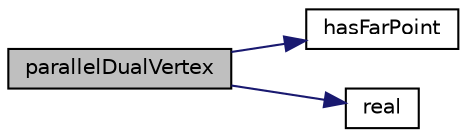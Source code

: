 digraph "parallelDualVertex"
{
  bgcolor="transparent";
  edge [fontname="Helvetica",fontsize="10",labelfontname="Helvetica",labelfontsize="10"];
  node [fontname="Helvetica",fontsize="10",shape=record];
  rankdir="LR";
  Node1 [label="parallelDualVertex",height=0.2,width=0.4,color="black", fillcolor="grey75", style="filled", fontcolor="black"];
  Node1 -> Node2 [color="midnightblue",fontsize="10",style="solid",fontname="Helvetica"];
  Node2 [label="hasFarPoint",height=0.2,width=0.4,color="black",URL="$a01066.html#aa6c9222efaad22597252cd5bdf2c779d",tooltip="Does the Delaunay cell have a far point. "];
  Node1 -> Node3 [color="midnightblue",fontsize="10",style="solid",fontname="Helvetica"];
  Node3 [label="real",height=0.2,width=0.4,color="black",URL="$a01066.html#a3c0cd6c38d8a513781380bdf3a3cad14",tooltip="Is the Delaunay cell real, i.e. any real vertex. "];
}
